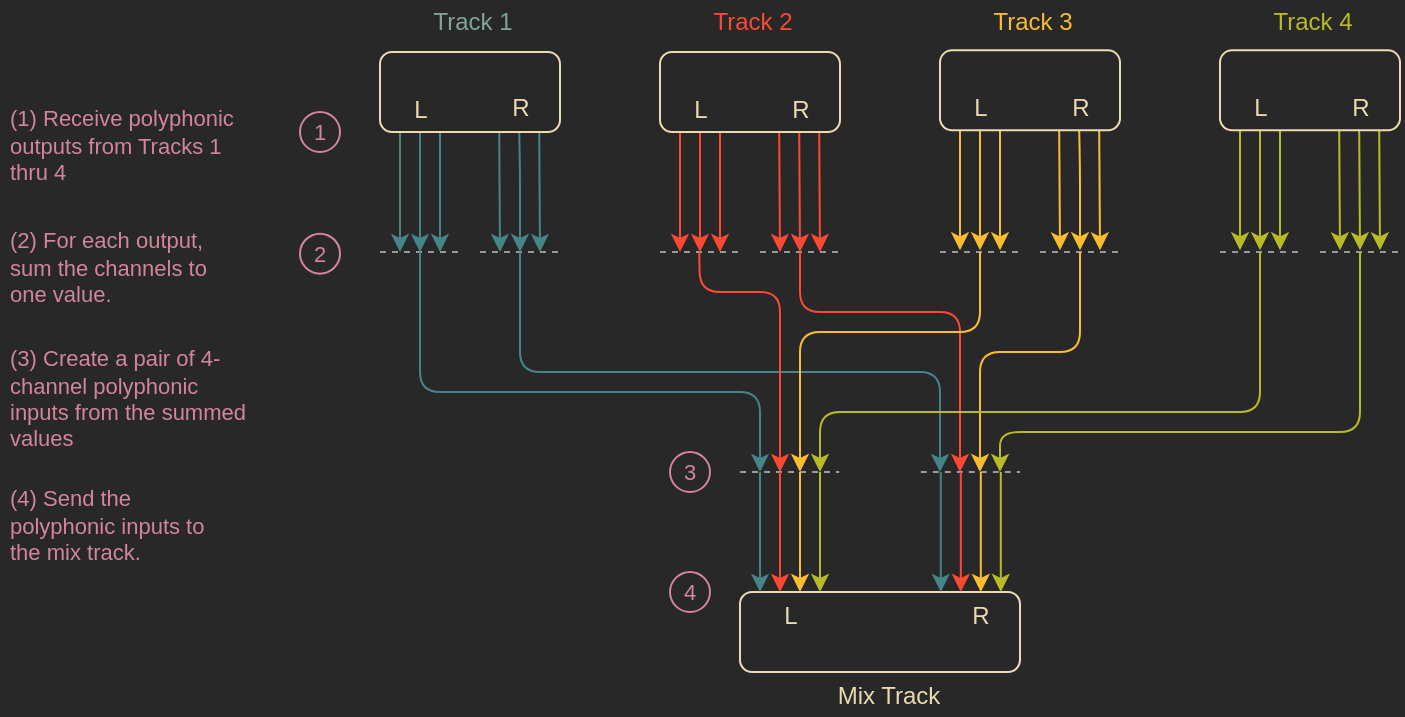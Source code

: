 <mxfile version="14.6.13" type="device"><diagram id="MW4TKRh5EKYy4bQn6-lB" name="Page-1"><mxGraphModel dx="1188" dy="754" grid="0" gridSize="10" guides="1" tooltips="1" connect="1" arrows="1" fold="1" page="1" pageScale="1" pageWidth="850" pageHeight="1100" background="#282828" math="0" shadow="0"><root><mxCell id="0"/><mxCell id="1" parent="0"/><mxCell id="OEWAffZNApXM40DOBiKG-44" value="" style="endArrow=none;html=1;fontSize=8;fillColor=#e1d5e7;dashed=1;strokeColor=#999999;" parent="1" edge="1"><mxGeometry width="50" height="50" relative="1" as="geometry"><mxPoint x="280" y="230" as="sourcePoint"/><mxPoint x="320" y="230" as="targetPoint"/></mxGeometry></mxCell><mxCell id="OEWAffZNApXM40DOBiKG-45" value="" style="endArrow=none;html=1;fontSize=8;fillColor=#e1d5e7;dashed=1;strokeColor=#999999;" parent="1" edge="1"><mxGeometry width="50" height="50" relative="1" as="geometry"><mxPoint x="330" y="230" as="sourcePoint"/><mxPoint x="370" y="230" as="targetPoint"/></mxGeometry></mxCell><mxCell id="OEWAffZNApXM40DOBiKG-65" value="" style="endArrow=none;html=1;fontSize=8;fillColor=#f0a30a;dashed=1;strokeColor=#999999;" parent="1" edge="1"><mxGeometry width="50" height="50" relative="1" as="geometry"><mxPoint x="420" y="230" as="sourcePoint"/><mxPoint x="460" y="230" as="targetPoint"/></mxGeometry></mxCell><mxCell id="tMvucrZqF7jBhHP5xZfq-27" value="" style="endArrow=none;html=1;fontSize=8;fillColor=#f0a30a;dashed=1;strokeColor=#999999;" parent="1" edge="1"><mxGeometry width="50" height="50" relative="1" as="geometry"><mxPoint x="470" y="230" as="sourcePoint"/><mxPoint x="510" y="230" as="targetPoint"/></mxGeometry></mxCell><mxCell id="tMvucrZqF7jBhHP5xZfq-28" value="" style="endArrow=none;html=1;fontSize=8;fillColor=#e1d5e7;dashed=1;strokeColor=#999999;" parent="1" edge="1"><mxGeometry width="50" height="50" relative="1" as="geometry"><mxPoint x="560" y="230" as="sourcePoint"/><mxPoint x="600" y="230" as="targetPoint"/></mxGeometry></mxCell><mxCell id="tMvucrZqF7jBhHP5xZfq-29" value="" style="endArrow=none;html=1;fontSize=8;fillColor=#e1d5e7;dashed=1;strokeColor=#999999;" parent="1" edge="1"><mxGeometry width="50" height="50" relative="1" as="geometry"><mxPoint x="610" y="230" as="sourcePoint"/><mxPoint x="650" y="230" as="targetPoint"/></mxGeometry></mxCell><mxCell id="tMvucrZqF7jBhHP5xZfq-30" value="" style="endArrow=none;html=1;fontSize=8;fillColor=#f0a30a;dashed=1;strokeColor=#999999;" parent="1" edge="1"><mxGeometry width="50" height="50" relative="1" as="geometry"><mxPoint x="700" y="230" as="sourcePoint"/><mxPoint x="740" y="230" as="targetPoint"/></mxGeometry></mxCell><mxCell id="tMvucrZqF7jBhHP5xZfq-41" value="" style="endArrow=none;html=1;fontSize=8;fillColor=#f0a30a;dashed=1;strokeColor=#999999;" parent="1" edge="1"><mxGeometry width="50" height="50" relative="1" as="geometry"><mxPoint x="750" y="230" as="sourcePoint"/><mxPoint x="790" y="230" as="targetPoint"/></mxGeometry></mxCell><mxCell id="OEWAffZNApXM40DOBiKG-1" value="" style="endArrow=classic;html=1;fillColor=#e1d5e7;strokeColor=#458588;" parent="1" edge="1"><mxGeometry width="50" height="50" relative="1" as="geometry"><mxPoint x="290" y="170" as="sourcePoint"/><mxPoint x="290" y="230" as="targetPoint"/></mxGeometry></mxCell><mxCell id="OEWAffZNApXM40DOBiKG-2" value="" style="endArrow=classic;html=1;fillColor=#e1d5e7;strokeColor=#458588;" parent="1" edge="1"><mxGeometry width="50" height="50" relative="1" as="geometry"><mxPoint x="300" y="170" as="sourcePoint"/><mxPoint x="300" y="230" as="targetPoint"/></mxGeometry></mxCell><mxCell id="OEWAffZNApXM40DOBiKG-3" value="" style="endArrow=classic;html=1;fillColor=#e1d5e7;strokeColor=#458588;" parent="1" edge="1"><mxGeometry width="50" height="50" relative="1" as="geometry"><mxPoint x="310" y="170" as="sourcePoint"/><mxPoint x="310" y="230" as="targetPoint"/></mxGeometry></mxCell><mxCell id="OEWAffZNApXM40DOBiKG-4" value="" style="endArrow=classic;html=1;fillColor=#e1d5e7;strokeColor=#458588;" parent="1" edge="1"><mxGeometry width="50" height="50" relative="1" as="geometry"><mxPoint x="339.6" y="169.6" as="sourcePoint"/><mxPoint x="340" y="230" as="targetPoint"/></mxGeometry></mxCell><mxCell id="OEWAffZNApXM40DOBiKG-5" value="" style="endArrow=classic;html=1;fillColor=#e1d5e7;strokeColor=#458588;" parent="1" edge="1"><mxGeometry width="50" height="50" relative="1" as="geometry"><mxPoint x="349.6" y="169.6" as="sourcePoint"/><mxPoint x="350" y="230" as="targetPoint"/><Array as="points"><mxPoint x="350" y="189.6"/></Array></mxGeometry></mxCell><mxCell id="OEWAffZNApXM40DOBiKG-6" value="" style="endArrow=classic;html=1;fillColor=#e1d5e7;strokeColor=#458588;" parent="1" edge="1"><mxGeometry width="50" height="50" relative="1" as="geometry"><mxPoint x="359.6" y="169.6" as="sourcePoint"/><mxPoint x="360" y="230" as="targetPoint"/></mxGeometry></mxCell><mxCell id="OEWAffZNApXM40DOBiKG-56" value="" style="endArrow=classic;html=1;fillColor=#f0a30a;strokeColor=#fb4934;" parent="1" edge="1"><mxGeometry width="50" height="50" relative="1" as="geometry"><mxPoint x="430" y="170" as="sourcePoint"/><mxPoint x="430" y="230" as="targetPoint"/></mxGeometry></mxCell><mxCell id="OEWAffZNApXM40DOBiKG-57" value="" style="endArrow=classic;html=1;fillColor=#f0a30a;strokeColor=#fb4934;" parent="1" edge="1"><mxGeometry width="50" height="50" relative="1" as="geometry"><mxPoint x="440" y="170" as="sourcePoint"/><mxPoint x="440" y="230" as="targetPoint"/></mxGeometry></mxCell><mxCell id="OEWAffZNApXM40DOBiKG-58" value="" style="endArrow=classic;html=1;fillColor=#f0a30a;strokeColor=#fb4934;" parent="1" edge="1"><mxGeometry width="50" height="50" relative="1" as="geometry"><mxPoint x="450" y="170" as="sourcePoint"/><mxPoint x="450" y="230" as="targetPoint"/></mxGeometry></mxCell><mxCell id="OEWAffZNApXM40DOBiKG-59" value="" style="endArrow=classic;html=1;fillColor=#f0a30a;strokeColor=#fb4934;" parent="1" edge="1"><mxGeometry width="50" height="50" relative="1" as="geometry"><mxPoint x="479.6" y="170" as="sourcePoint"/><mxPoint x="480" y="230" as="targetPoint"/></mxGeometry></mxCell><mxCell id="OEWAffZNApXM40DOBiKG-60" value="" style="endArrow=classic;html=1;fillColor=#f0a30a;strokeColor=#fb4934;" parent="1" edge="1"><mxGeometry width="50" height="50" relative="1" as="geometry"><mxPoint x="489.6" y="170" as="sourcePoint"/><mxPoint x="490" y="230" as="targetPoint"/></mxGeometry></mxCell><mxCell id="OEWAffZNApXM40DOBiKG-61" value="" style="endArrow=classic;html=1;fillColor=#f0a30a;strokeColor=#fb4934;" parent="1" edge="1"><mxGeometry width="50" height="50" relative="1" as="geometry"><mxPoint x="499.6" y="170" as="sourcePoint"/><mxPoint x="500" y="230" as="targetPoint"/></mxGeometry></mxCell><mxCell id="tMvucrZqF7jBhHP5xZfq-8" value="" style="endArrow=classic;html=1;fillColor=#e1d5e7;strokeColor=#fabd2f;" parent="1" edge="1"><mxGeometry width="50" height="50" relative="1" as="geometry"><mxPoint x="570" y="169.17" as="sourcePoint"/><mxPoint x="570" y="229.17" as="targetPoint"/></mxGeometry></mxCell><mxCell id="tMvucrZqF7jBhHP5xZfq-9" value="" style="endArrow=classic;html=1;fillColor=#e1d5e7;strokeColor=#fabd2f;" parent="1" edge="1"><mxGeometry width="50" height="50" relative="1" as="geometry"><mxPoint x="580" y="169.17" as="sourcePoint"/><mxPoint x="580" y="229.17" as="targetPoint"/></mxGeometry></mxCell><mxCell id="tMvucrZqF7jBhHP5xZfq-10" value="" style="endArrow=classic;html=1;fillColor=#e1d5e7;strokeColor=#fabd2f;" parent="1" edge="1"><mxGeometry width="50" height="50" relative="1" as="geometry"><mxPoint x="590" y="169.17" as="sourcePoint"/><mxPoint x="590" y="229.17" as="targetPoint"/></mxGeometry></mxCell><mxCell id="tMvucrZqF7jBhHP5xZfq-11" value="" style="endArrow=classic;html=1;fillColor=#e1d5e7;strokeColor=#fabd2f;" parent="1" edge="1"><mxGeometry width="50" height="50" relative="1" as="geometry"><mxPoint x="619.6" y="168.77" as="sourcePoint"/><mxPoint x="620" y="229.17" as="targetPoint"/></mxGeometry></mxCell><mxCell id="tMvucrZqF7jBhHP5xZfq-12" value="" style="endArrow=classic;html=1;fillColor=#e1d5e7;strokeColor=#fabd2f;" parent="1" edge="1"><mxGeometry width="50" height="50" relative="1" as="geometry"><mxPoint x="629.6" y="168.77" as="sourcePoint"/><mxPoint x="630" y="229.17" as="targetPoint"/><Array as="points"><mxPoint x="630" y="188.77"/></Array></mxGeometry></mxCell><mxCell id="tMvucrZqF7jBhHP5xZfq-13" value="" style="endArrow=classic;html=1;fillColor=#e1d5e7;strokeColor=#fabd2f;" parent="1" edge="1"><mxGeometry width="50" height="50" relative="1" as="geometry"><mxPoint x="639.6" y="168.77" as="sourcePoint"/><mxPoint x="640" y="229.17" as="targetPoint"/></mxGeometry></mxCell><mxCell id="tMvucrZqF7jBhHP5xZfq-17" value="" style="endArrow=classic;html=1;fillColor=#f0a30a;strokeColor=#b8bb26;" parent="1" edge="1"><mxGeometry width="50" height="50" relative="1" as="geometry"><mxPoint x="710" y="169.17" as="sourcePoint"/><mxPoint x="710" y="229.17" as="targetPoint"/></mxGeometry></mxCell><mxCell id="tMvucrZqF7jBhHP5xZfq-18" value="" style="endArrow=classic;html=1;fillColor=#f0a30a;strokeColor=#b8bb26;" parent="1" edge="1"><mxGeometry width="50" height="50" relative="1" as="geometry"><mxPoint x="720" y="169.17" as="sourcePoint"/><mxPoint x="720" y="229.17" as="targetPoint"/></mxGeometry></mxCell><mxCell id="tMvucrZqF7jBhHP5xZfq-19" value="" style="endArrow=classic;html=1;fillColor=#f0a30a;strokeColor=#b8bb26;" parent="1" edge="1"><mxGeometry width="50" height="50" relative="1" as="geometry"><mxPoint x="730" y="169.17" as="sourcePoint"/><mxPoint x="730" y="229.17" as="targetPoint"/></mxGeometry></mxCell><mxCell id="tMvucrZqF7jBhHP5xZfq-20" value="" style="endArrow=classic;html=1;fillColor=#f0a30a;strokeColor=#b8bb26;" parent="1" edge="1"><mxGeometry width="50" height="50" relative="1" as="geometry"><mxPoint x="759.6" y="169.17" as="sourcePoint"/><mxPoint x="760" y="229.17" as="targetPoint"/></mxGeometry></mxCell><mxCell id="tMvucrZqF7jBhHP5xZfq-21" value="" style="endArrow=classic;html=1;fillColor=#f0a30a;strokeColor=#b8bb26;" parent="1" edge="1"><mxGeometry width="50" height="50" relative="1" as="geometry"><mxPoint x="769.6" y="169.17" as="sourcePoint"/><mxPoint x="770" y="229.17" as="targetPoint"/></mxGeometry></mxCell><mxCell id="tMvucrZqF7jBhHP5xZfq-22" value="" style="endArrow=classic;html=1;fillColor=#f0a30a;strokeColor=#b8bb26;" parent="1" edge="1"><mxGeometry width="50" height="50" relative="1" as="geometry"><mxPoint x="779.6" y="169.17" as="sourcePoint"/><mxPoint x="780" y="229.17" as="targetPoint"/></mxGeometry></mxCell><mxCell id="OEWAffZNApXM40DOBiKG-70" value="" style="rounded=1;whiteSpace=wrap;html=1;fontSize=8;strokeColor=#ebdbb2;fontColor=#ebdbb2;fillColor=#282828;" parent="1" vertex="1"><mxGeometry x="420" y="130" width="90" height="40" as="geometry"/></mxCell><mxCell id="OEWAffZNApXM40DOBiKG-69" value="" style="rounded=1;whiteSpace=wrap;html=1;fontSize=8;strokeColor=#ebdbb2;fontColor=#ebdbb2;fillColor=#282828;" parent="1" vertex="1"><mxGeometry x="280" y="130" width="90" height="40" as="geometry"/></mxCell><mxCell id="OEWAffZNApXM40DOBiKG-7" value="Track 1" style="text;html=1;align=center;verticalAlign=middle;resizable=0;points=[];autosize=1;fillColor=#282828;strokeColor=#282828;fontColor=#83a598;" parent="1" vertex="1"><mxGeometry x="296" y="105.0" width="60" height="20" as="geometry"/></mxCell><mxCell id="OEWAffZNApXM40DOBiKG-8" value="L" style="text;html=1;align=center;verticalAlign=middle;resizable=0;points=[];autosize=1;fontColor=#ebdbb2;fillColor=#282828;strokeColor=#282828;" parent="1" vertex="1"><mxGeometry x="290" y="148.77" width="20" height="20" as="geometry"/></mxCell><mxCell id="OEWAffZNApXM40DOBiKG-9" value="R" style="text;html=1;align=center;verticalAlign=middle;resizable=0;points=[];autosize=1;fontColor=#ebdbb2;fillColor=#282828;strokeColor=#282828;" parent="1" vertex="1"><mxGeometry x="339.6" y="148.37" width="20" height="20" as="geometry"/></mxCell><mxCell id="OEWAffZNApXM40DOBiKG-29" value="&lt;h1 style=&quot;font-size: 11px&quot;&gt;&lt;span style=&quot;font-weight: normal ; font-size: 11px&quot;&gt;(2) For each output, sum the channels to one value.&lt;/span&gt;&lt;/h1&gt;" style="text;html=1;strokeColor=none;fillColor=none;spacing=5;spacingTop=-20;whiteSpace=wrap;overflow=hidden;rounded=0;fontSize=11;fontColor=#d3869b;" parent="1" vertex="1"><mxGeometry x="90" y="220.83" width="120" height="39.17" as="geometry"/></mxCell><mxCell id="OEWAffZNApXM40DOBiKG-47" value="&lt;h1 style=&quot;font-size: 11px&quot;&gt;&lt;span style=&quot;font-weight: normal ; font-size: 11px&quot;&gt;(4) Send the polyphonic inputs to the mix track.&lt;/span&gt;&lt;/h1&gt;" style="text;html=1;strokeColor=none;fillColor=none;spacing=5;spacingTop=-20;whiteSpace=wrap;overflow=hidden;rounded=0;fontSize=11;fontColor=#d3869b;" parent="1" vertex="1"><mxGeometry x="90" y="350" width="110" height="50" as="geometry"/></mxCell><mxCell id="OEWAffZNApXM40DOBiKG-62" value="Track 2" style="text;html=1;align=center;verticalAlign=middle;resizable=0;points=[];autosize=1;fillColor=#282828;strokeColor=#282828;fontColor=#FB4934;" parent="1" vertex="1"><mxGeometry x="436" y="105.0" width="60" height="20" as="geometry"/></mxCell><mxCell id="OEWAffZNApXM40DOBiKG-63" value="L" style="text;html=1;align=center;verticalAlign=middle;resizable=0;points=[];autosize=1;fontColor=#ebdbb2;fillColor=#282828;strokeColor=#282828;" parent="1" vertex="1"><mxGeometry x="430" y="148.77" width="20" height="20" as="geometry"/></mxCell><mxCell id="OEWAffZNApXM40DOBiKG-64" value="R" style="text;html=1;align=center;verticalAlign=middle;resizable=0;points=[];autosize=1;fontColor=#ebdbb2;fillColor=#282828;strokeColor=#282828;" parent="1" vertex="1"><mxGeometry x="479.6" y="148.77" width="20" height="20" as="geometry"/></mxCell><mxCell id="OEWAffZNApXM40DOBiKG-101" value="&lt;h1 style=&quot;font-size: 11px&quot;&gt;&lt;span style=&quot;font-weight: normal ; font-size: 11px&quot;&gt;(3) Create a pair of 4-channel polyphonic inputs from the summed values&lt;/span&gt;&lt;/h1&gt;" style="text;html=1;strokeColor=none;fillColor=none;spacing=5;spacingTop=-20;whiteSpace=wrap;overflow=hidden;rounded=0;fontSize=11;fontColor=#d3869b;" parent="1" vertex="1"><mxGeometry x="90" y="280" width="130" height="50" as="geometry"/></mxCell><mxCell id="tMvucrZqF7jBhHP5xZfq-6" value="" style="rounded=1;whiteSpace=wrap;html=1;fontSize=8;strokeColor=#ebdbb2;fontColor=#ebdbb2;fillColor=#282828;" parent="1" vertex="1"><mxGeometry x="700" y="129.17" width="90" height="40" as="geometry"/></mxCell><mxCell id="tMvucrZqF7jBhHP5xZfq-7" value="" style="rounded=1;whiteSpace=wrap;html=1;fontSize=8;strokeColor=#ebdbb2;fontColor=#ebdbb2;fillColor=#282828;" parent="1" vertex="1"><mxGeometry x="560" y="129.17" width="90" height="40" as="geometry"/></mxCell><mxCell id="tMvucrZqF7jBhHP5xZfq-14" value="Track 3" style="text;html=1;align=center;verticalAlign=middle;resizable=0;points=[];autosize=1;fillColor=#282828;strokeColor=#282828;fontColor=#fabd2f;" parent="1" vertex="1"><mxGeometry x="581" y="106.0" width="50" height="18" as="geometry"/></mxCell><mxCell id="tMvucrZqF7jBhHP5xZfq-15" value="L" style="text;html=1;align=center;verticalAlign=middle;resizable=0;points=[];autosize=1;fontColor=#ebdbb2;fillColor=#282828;strokeColor=#282828;" parent="1" vertex="1"><mxGeometry x="570" y="147.94" width="20" height="20" as="geometry"/></mxCell><mxCell id="tMvucrZqF7jBhHP5xZfq-16" value="R" style="text;html=1;align=center;verticalAlign=middle;resizable=0;points=[];autosize=1;fontColor=#ebdbb2;fillColor=#282828;strokeColor=#282828;" parent="1" vertex="1"><mxGeometry x="619.6" y="147.54" width="20" height="20" as="geometry"/></mxCell><mxCell id="tMvucrZqF7jBhHP5xZfq-23" value="Track 4" style="text;html=1;align=center;verticalAlign=middle;resizable=0;points=[];autosize=1;fillColor=#282828;strokeColor=#282828;rounded=1;fontColor=#b8bb26;" parent="1" vertex="1"><mxGeometry x="721" y="106.0" width="50" height="18" as="geometry"/></mxCell><mxCell id="tMvucrZqF7jBhHP5xZfq-24" value="L" style="text;html=1;align=center;verticalAlign=middle;resizable=0;points=[];autosize=1;fontColor=#ebdbb2;fillColor=#282828;strokeColor=#282828;" parent="1" vertex="1"><mxGeometry x="710" y="147.94" width="20" height="20" as="geometry"/></mxCell><mxCell id="tMvucrZqF7jBhHP5xZfq-25" value="R" style="text;html=1;align=center;verticalAlign=middle;resizable=0;points=[];autosize=1;fontColor=#ebdbb2;fillColor=#282828;strokeColor=#282828;" parent="1" vertex="1"><mxGeometry x="759.6" y="147.94" width="20" height="20" as="geometry"/></mxCell><mxCell id="tMvucrZqF7jBhHP5xZfq-42" value="&lt;h1 style=&quot;font-size: 11px&quot;&gt;&lt;span style=&quot;font-weight: normal ; font-size: 11px&quot;&gt;(1) Receive polyphonic outputs from Tracks 1 thru 4&lt;/span&gt;&lt;/h1&gt;" style="text;html=1;strokeColor=none;fillColor=none;spacing=5;spacingTop=-20;whiteSpace=wrap;overflow=hidden;rounded=0;fontSize=11;fontColor=#d3869b;" parent="1" vertex="1"><mxGeometry x="90" y="160" width="130" height="50" as="geometry"/></mxCell><mxCell id="tMvucrZqF7jBhHP5xZfq-51" value="" style="endArrow=classic;html=1;fillColor=#e1d5e7;strokeColor=#458588;" parent="1" edge="1"><mxGeometry width="50" height="50" relative="1" as="geometry"><mxPoint x="300" y="230" as="sourcePoint"/><mxPoint x="470" y="340" as="targetPoint"/><Array as="points"><mxPoint x="300" y="300"/><mxPoint x="470" y="300"/></Array></mxGeometry></mxCell><mxCell id="tMvucrZqF7jBhHP5xZfq-53" value="" style="endArrow=classic;html=1;fillColor=#e1d5e7;strokeColor=#458588;" parent="1" edge="1"><mxGeometry width="50" height="50" relative="1" as="geometry"><mxPoint x="350" y="230" as="sourcePoint"/><mxPoint x="560" y="340" as="targetPoint"/><Array as="points"><mxPoint x="350" y="290"/><mxPoint x="560" y="290"/></Array></mxGeometry></mxCell><mxCell id="tMvucrZqF7jBhHP5xZfq-54" value="" style="endArrow=classic;html=1;fillColor=#f0a30a;strokeColor=#fb4934;" parent="1" edge="1"><mxGeometry width="50" height="50" relative="1" as="geometry"><mxPoint x="439.6" y="230" as="sourcePoint"/><mxPoint x="480" y="340" as="targetPoint"/><Array as="points"><mxPoint x="440" y="250"/><mxPoint x="480" y="250"/></Array></mxGeometry></mxCell><mxCell id="tMvucrZqF7jBhHP5xZfq-55" value="" style="endArrow=classic;html=1;fillColor=#f0a30a;strokeColor=#fb4934;" parent="1" edge="1"><mxGeometry width="50" height="50" relative="1" as="geometry"><mxPoint x="490" y="230" as="sourcePoint"/><mxPoint x="570" y="340" as="targetPoint"/><Array as="points"><mxPoint x="490" y="260"/><mxPoint x="570" y="260"/></Array></mxGeometry></mxCell><mxCell id="tMvucrZqF7jBhHP5xZfq-57" value="" style="endArrow=classic;html=1;fillColor=#e1d5e7;strokeColor=#fabd2f;" parent="1" edge="1"><mxGeometry width="50" height="50" relative="1" as="geometry"><mxPoint x="580" y="230" as="sourcePoint"/><mxPoint x="490" y="340" as="targetPoint"/><Array as="points"><mxPoint x="580" y="270"/><mxPoint x="490" y="270"/></Array></mxGeometry></mxCell><mxCell id="tMvucrZqF7jBhHP5xZfq-58" value="" style="endArrow=classic;html=1;fillColor=#e1d5e7;strokeColor=#fabd2f;" parent="1" edge="1"><mxGeometry width="50" height="50" relative="1" as="geometry"><mxPoint x="630" y="230" as="sourcePoint"/><mxPoint x="580" y="340" as="targetPoint"/><Array as="points"><mxPoint x="630" y="280"/><mxPoint x="580" y="280"/></Array></mxGeometry></mxCell><mxCell id="tMvucrZqF7jBhHP5xZfq-59" value="" style="endArrow=classic;html=1;fillColor=#f0a30a;strokeColor=#b8bb26;" parent="1" edge="1"><mxGeometry width="50" height="50" relative="1" as="geometry"><mxPoint x="720" y="230" as="sourcePoint"/><mxPoint x="500" y="340" as="targetPoint"/><Array as="points"><mxPoint x="720" y="310"/><mxPoint x="500" y="310"/></Array></mxGeometry></mxCell><mxCell id="tMvucrZqF7jBhHP5xZfq-60" value="" style="endArrow=classic;html=1;fillColor=#f0a30a;strokeColor=#b8bb26;" parent="1" edge="1"><mxGeometry width="50" height="50" relative="1" as="geometry"><mxPoint x="770" y="230" as="sourcePoint"/><mxPoint x="590" y="340" as="targetPoint"/><Array as="points"><mxPoint x="770" y="320"/><mxPoint x="590" y="320"/></Array></mxGeometry></mxCell><mxCell id="tMvucrZqF7jBhHP5xZfq-61" value="" style="rounded=1;whiteSpace=wrap;html=1;fontSize=8;strokeColor=#ebdbb2;fontColor=#ebdbb2;fillColor=#282828;" parent="1" vertex="1"><mxGeometry x="460" y="400" width="140" height="40" as="geometry"/></mxCell><mxCell id="tMvucrZqF7jBhHP5xZfq-62" value="L" style="text;html=1;align=center;verticalAlign=middle;resizable=0;points=[];autosize=1;fontColor=#ebdbb2;fillColor=#282828;strokeColor=#282828;" parent="1" vertex="1"><mxGeometry x="475" y="402" width="20" height="20" as="geometry"/></mxCell><mxCell id="tMvucrZqF7jBhHP5xZfq-63" value="R" style="text;html=1;align=center;verticalAlign=middle;resizable=0;points=[];autosize=1;fontColor=#ebdbb2;fillColor=#282828;strokeColor=#282828;" parent="1" vertex="1"><mxGeometry x="570" y="402" width="20" height="20" as="geometry"/></mxCell><mxCell id="tMvucrZqF7jBhHP5xZfq-64" value="Mix Track" style="text;html=1;align=center;verticalAlign=middle;resizable=0;points=[];autosize=1;fontColor=#ebdbb2;fillColor=#282828;strokeColor=#282828;" parent="1" vertex="1"><mxGeometry x="503" y="443" width="61" height="18" as="geometry"/></mxCell><mxCell id="tMvucrZqF7jBhHP5xZfq-65" value="" style="endArrow=none;html=1;fontSize=8;fillColor=#f0a30a;dashed=1;strokeColor=#999999;" parent="1" edge="1"><mxGeometry width="50" height="50" relative="1" as="geometry"><mxPoint x="460" y="340" as="sourcePoint"/><mxPoint x="509.6" y="340" as="targetPoint"/></mxGeometry></mxCell><mxCell id="tMvucrZqF7jBhHP5xZfq-67" value="" style="endArrow=classic;html=1;fillColor=#e1d5e7;strokeColor=#458588;" parent="1" edge="1"><mxGeometry width="50" height="50" relative="1" as="geometry"><mxPoint x="470" y="340" as="sourcePoint"/><mxPoint x="470" y="400" as="targetPoint"/></mxGeometry></mxCell><mxCell id="tMvucrZqF7jBhHP5xZfq-68" value="" style="endArrow=classic;html=1;fillColor=#f0a30a;strokeColor=#fb4934;" parent="1" edge="1"><mxGeometry width="50" height="50" relative="1" as="geometry"><mxPoint x="480" y="340" as="sourcePoint"/><mxPoint x="480" y="400" as="targetPoint"/></mxGeometry></mxCell><mxCell id="tMvucrZqF7jBhHP5xZfq-69" value="" style="endArrow=classic;html=1;fillColor=#e1d5e7;strokeColor=#fabd2f;" parent="1" edge="1"><mxGeometry width="50" height="50" relative="1" as="geometry"><mxPoint x="490" y="340" as="sourcePoint"/><mxPoint x="490" y="400" as="targetPoint"/></mxGeometry></mxCell><mxCell id="tMvucrZqF7jBhHP5xZfq-70" value="" style="endArrow=classic;html=1;fillColor=#f0a30a;strokeColor=#b8bb26;" parent="1" edge="1"><mxGeometry width="50" height="50" relative="1" as="geometry"><mxPoint x="500" y="340" as="sourcePoint"/><mxPoint x="500" y="400" as="targetPoint"/></mxGeometry></mxCell><mxCell id="tMvucrZqF7jBhHP5xZfq-71" value="" style="endArrow=none;html=1;fontSize=8;fillColor=#f0a30a;dashed=1;strokeColor=#999999;" parent="1" edge="1"><mxGeometry width="50" height="50" relative="1" as="geometry"><mxPoint x="550.4" y="340" as="sourcePoint"/><mxPoint x="600" y="340" as="targetPoint"/></mxGeometry></mxCell><mxCell id="tMvucrZqF7jBhHP5xZfq-72" value="" style="endArrow=classic;html=1;fillColor=#e1d5e7;strokeColor=#458588;" parent="1" edge="1"><mxGeometry width="50" height="50" relative="1" as="geometry"><mxPoint x="560.4" y="340" as="sourcePoint"/><mxPoint x="560.4" y="400" as="targetPoint"/></mxGeometry></mxCell><mxCell id="tMvucrZqF7jBhHP5xZfq-73" value="" style="endArrow=classic;html=1;fillColor=#f0a30a;strokeColor=#fb4934;" parent="1" edge="1"><mxGeometry width="50" height="50" relative="1" as="geometry"><mxPoint x="570.4" y="340" as="sourcePoint"/><mxPoint x="570.4" y="400" as="targetPoint"/></mxGeometry></mxCell><mxCell id="tMvucrZqF7jBhHP5xZfq-74" value="" style="endArrow=classic;html=1;fillColor=#e1d5e7;strokeColor=#fabd2f;" parent="1" edge="1"><mxGeometry width="50" height="50" relative="1" as="geometry"><mxPoint x="580.4" y="340" as="sourcePoint"/><mxPoint x="580.4" y="400" as="targetPoint"/></mxGeometry></mxCell><mxCell id="tMvucrZqF7jBhHP5xZfq-75" value="" style="endArrow=classic;html=1;fillColor=#f0a30a;strokeColor=#b8bb26;" parent="1" edge="1"><mxGeometry width="50" height="50" relative="1" as="geometry"><mxPoint x="590.4" y="340" as="sourcePoint"/><mxPoint x="590.4" y="400" as="targetPoint"/></mxGeometry></mxCell><mxCell id="tMvucrZqF7jBhHP5xZfq-76" value="&lt;font&gt;1&lt;/font&gt;" style="ellipse;whiteSpace=wrap;html=1;aspect=fixed;rounded=1;fontSize=11;fillColor=#282828;fontColor=#d3869b;strokeColor=#d3869b;" parent="1" vertex="1"><mxGeometry x="240" y="160" width="20" height="20" as="geometry"/></mxCell><mxCell id="tMvucrZqF7jBhHP5xZfq-77" value="&lt;font&gt;2&lt;/font&gt;" style="ellipse;whiteSpace=wrap;html=1;aspect=fixed;rounded=1;fontSize=11;fillColor=#282828;fontColor=#d3869b;strokeColor=#d3869b;" parent="1" vertex="1"><mxGeometry x="240" y="220.83" width="20" height="20" as="geometry"/></mxCell><mxCell id="tMvucrZqF7jBhHP5xZfq-78" value="&lt;font&gt;3&lt;/font&gt;" style="ellipse;whiteSpace=wrap;html=1;aspect=fixed;rounded=1;fontSize=11;fillColor=#282828;fontColor=#d3869b;strokeColor=#d3869b;" parent="1" vertex="1"><mxGeometry x="425" y="330" width="20" height="20" as="geometry"/></mxCell><mxCell id="tMvucrZqF7jBhHP5xZfq-80" value="&lt;font&gt;4&lt;/font&gt;" style="ellipse;whiteSpace=wrap;html=1;aspect=fixed;rounded=1;fontSize=11;fillColor=#282828;fontColor=#d3869b;strokeColor=#d3869b;" parent="1" vertex="1"><mxGeometry x="425" y="390" width="20" height="20" as="geometry"/></mxCell></root></mxGraphModel></diagram></mxfile>